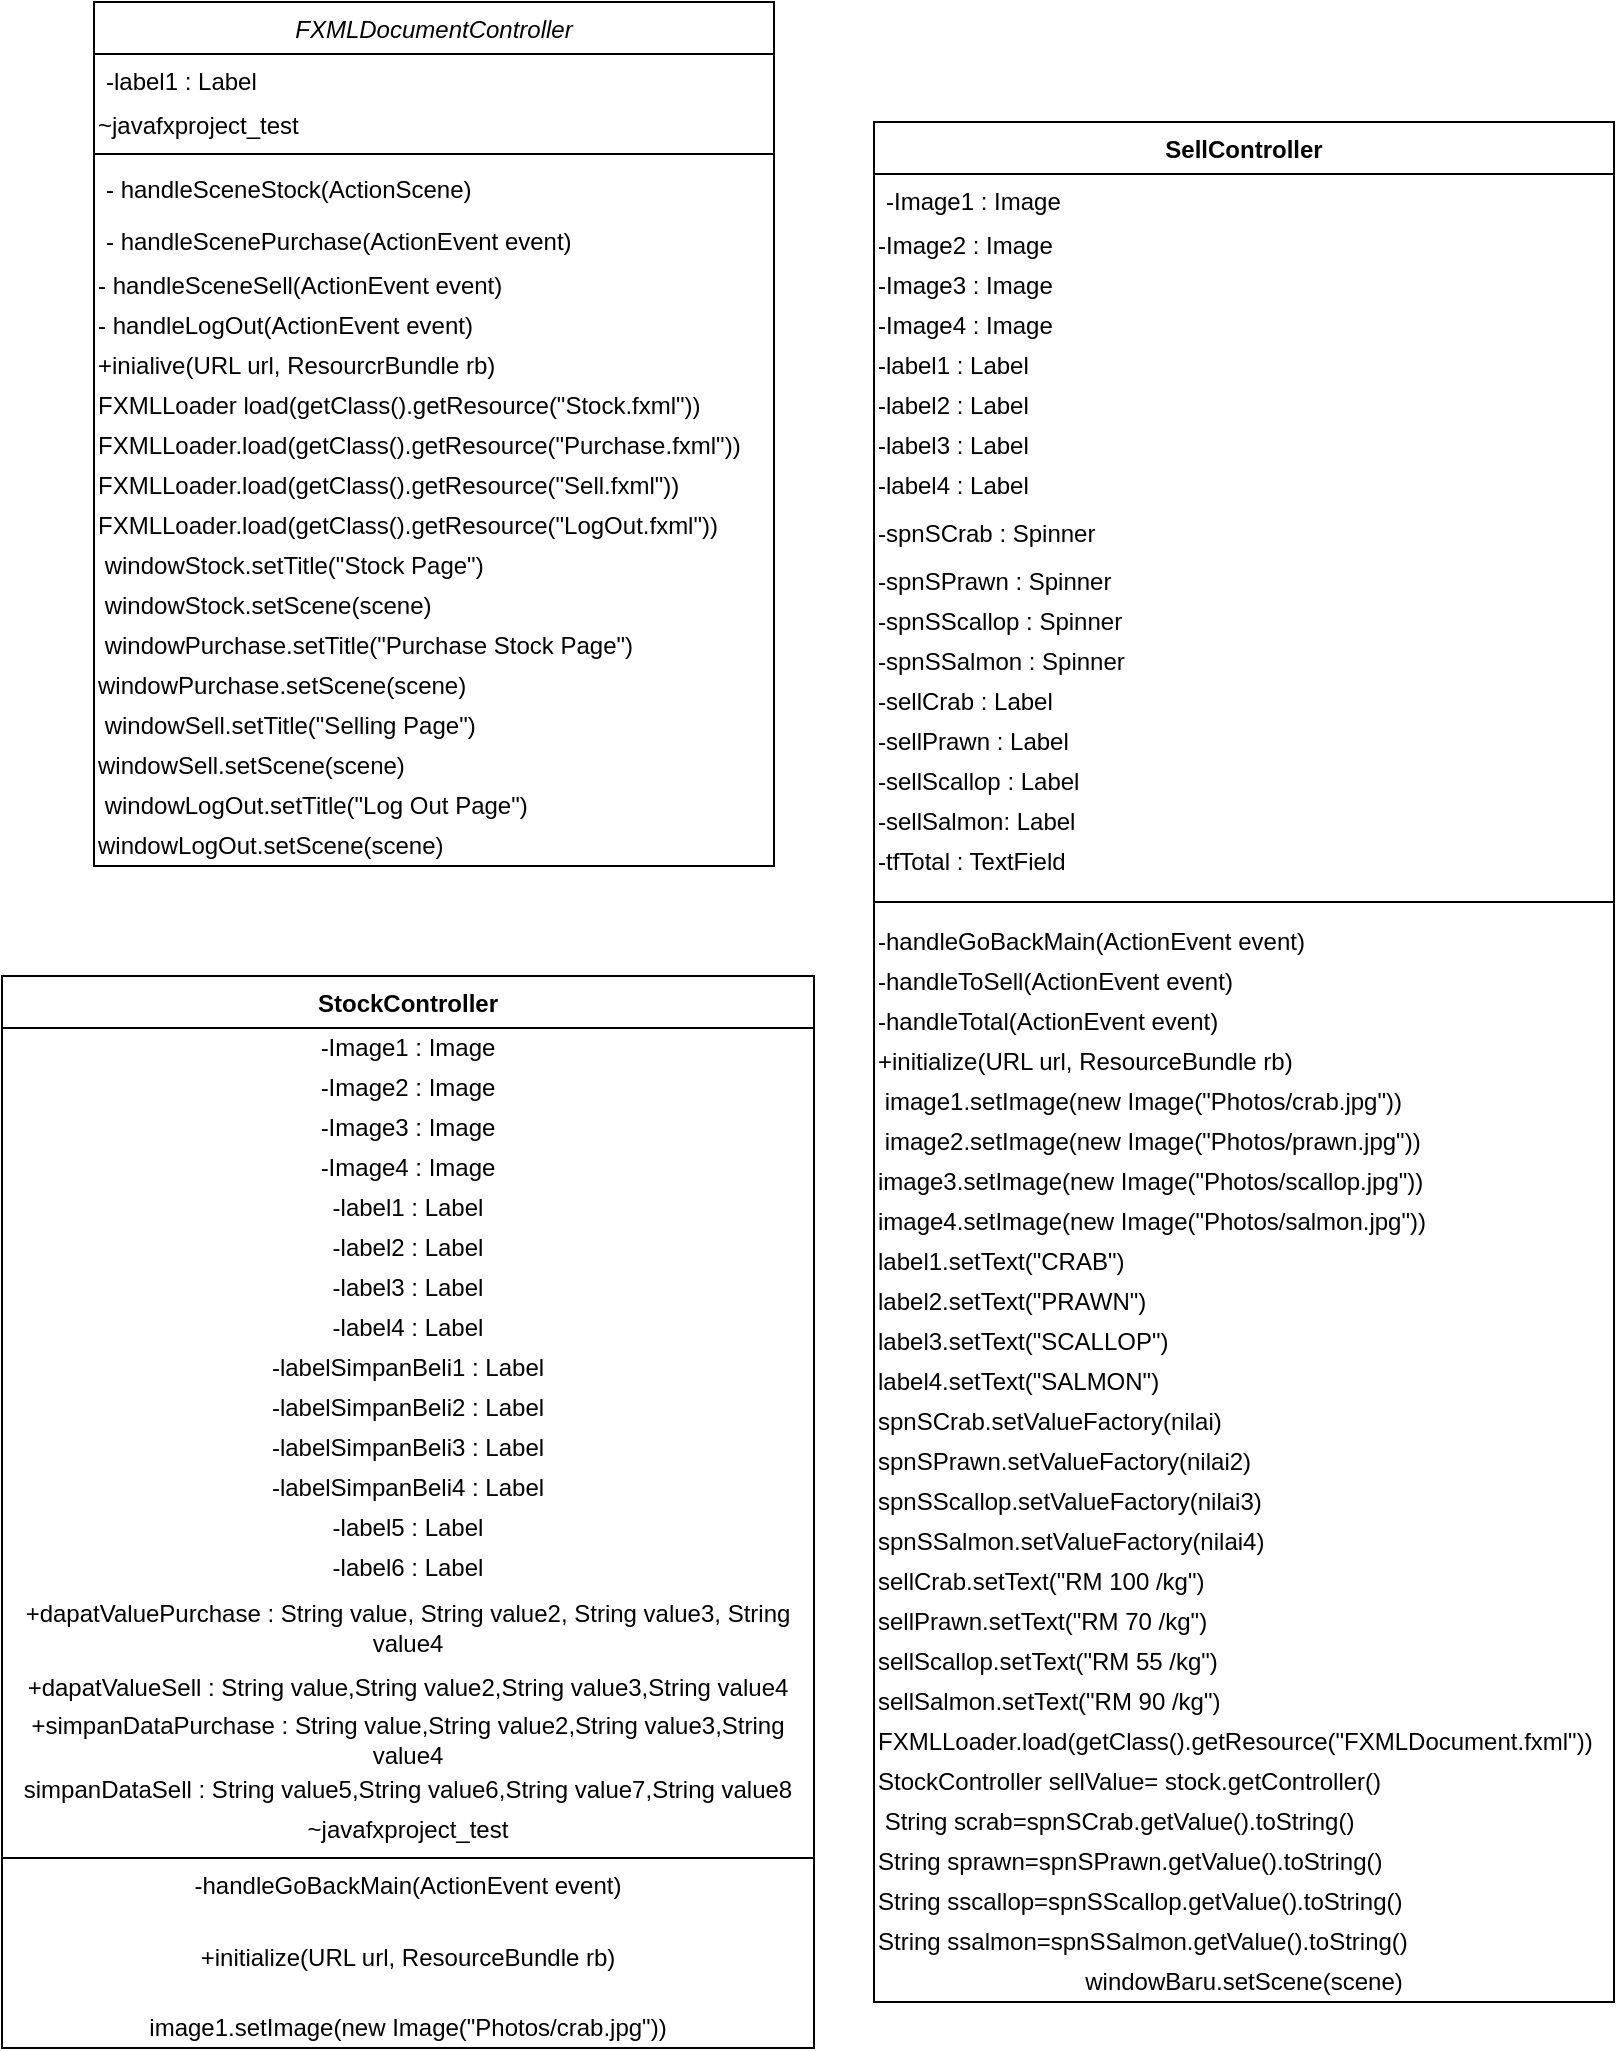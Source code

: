 <mxfile version="13.11.0" type="github">
  <diagram id="C5RBs43oDa-KdzZeNtuy" name="Page-1">
    <mxGraphModel dx="923" dy="383" grid="0" gridSize="10" guides="1" tooltips="1" connect="1" arrows="1" fold="1" page="1" pageScale="1" pageWidth="827" pageHeight="1169" math="0" shadow="0">
      <root>
        <mxCell id="WIyWlLk6GJQsqaUBKTNV-0" />
        <mxCell id="WIyWlLk6GJQsqaUBKTNV-1" parent="WIyWlLk6GJQsqaUBKTNV-0" />
        <mxCell id="zkfFHV4jXpPFQw0GAbJ--0" value="FXMLDocumentController" style="swimlane;fontStyle=2;align=center;verticalAlign=top;childLayout=stackLayout;horizontal=1;startSize=26;horizontalStack=0;resizeParent=1;resizeLast=0;collapsible=1;marginBottom=0;rounded=0;shadow=0;strokeWidth=1;" parent="WIyWlLk6GJQsqaUBKTNV-1" vertex="1">
          <mxGeometry x="50" y="30" width="340" height="432" as="geometry">
            <mxRectangle x="230" y="140" width="160" height="26" as="alternateBounds" />
          </mxGeometry>
        </mxCell>
        <mxCell id="zkfFHV4jXpPFQw0GAbJ--1" value="-label1 : Label" style="text;align=left;verticalAlign=top;spacingLeft=4;spacingRight=4;overflow=hidden;rotatable=0;points=[[0,0.5],[1,0.5]];portConstraint=eastwest;" parent="zkfFHV4jXpPFQw0GAbJ--0" vertex="1">
          <mxGeometry y="26" width="340" height="26" as="geometry" />
        </mxCell>
        <mxCell id="mfBoTMyn1f0MOg0DyIH3-140" value="~javafxproject_test" style="text;html=1;strokeColor=none;fillColor=none;align=left;verticalAlign=middle;whiteSpace=wrap;rounded=0;" vertex="1" parent="zkfFHV4jXpPFQw0GAbJ--0">
          <mxGeometry y="52" width="340" height="20" as="geometry" />
        </mxCell>
        <mxCell id="zkfFHV4jXpPFQw0GAbJ--4" value="" style="line;html=1;strokeWidth=1;align=left;verticalAlign=middle;spacingTop=-1;spacingLeft=3;spacingRight=3;rotatable=0;labelPosition=right;points=[];portConstraint=eastwest;" parent="zkfFHV4jXpPFQw0GAbJ--0" vertex="1">
          <mxGeometry y="72" width="340" height="8" as="geometry" />
        </mxCell>
        <mxCell id="zkfFHV4jXpPFQw0GAbJ--2" value="- handleSceneStock(ActionScene)" style="text;align=left;verticalAlign=top;spacingLeft=4;spacingRight=4;overflow=hidden;rotatable=0;points=[[0,0.5],[1,0.5]];portConstraint=eastwest;rounded=0;shadow=0;html=0;" parent="zkfFHV4jXpPFQw0GAbJ--0" vertex="1">
          <mxGeometry y="80" width="340" height="26" as="geometry" />
        </mxCell>
        <mxCell id="zkfFHV4jXpPFQw0GAbJ--3" value="- handleScenePurchase(ActionEvent event)" style="text;align=left;verticalAlign=top;spacingLeft=4;spacingRight=4;overflow=hidden;rotatable=0;points=[[0,0.5],[1,0.5]];portConstraint=eastwest;rounded=0;shadow=0;html=0;" parent="zkfFHV4jXpPFQw0GAbJ--0" vertex="1">
          <mxGeometry y="106" width="340" height="26" as="geometry" />
        </mxCell>
        <mxCell id="mfBoTMyn1f0MOg0DyIH3-3" value="&lt;span&gt;- handleSceneSell(ActionEvent event)&lt;/span&gt;" style="text;html=1;strokeColor=none;fillColor=none;align=left;verticalAlign=middle;whiteSpace=wrap;rounded=0;" vertex="1" parent="zkfFHV4jXpPFQw0GAbJ--0">
          <mxGeometry y="132" width="340" height="20" as="geometry" />
        </mxCell>
        <mxCell id="mfBoTMyn1f0MOg0DyIH3-4" value="- handleLogOut(ActionEvent event)&amp;nbsp;" style="text;html=1;strokeColor=none;fillColor=none;align=left;verticalAlign=middle;whiteSpace=wrap;rounded=0;" vertex="1" parent="zkfFHV4jXpPFQw0GAbJ--0">
          <mxGeometry y="152" width="340" height="20" as="geometry" />
        </mxCell>
        <mxCell id="mfBoTMyn1f0MOg0DyIH3-5" value="+inialive(URL url, ResourcrBundle rb)" style="text;html=1;strokeColor=none;fillColor=none;align=left;verticalAlign=middle;whiteSpace=wrap;rounded=0;" vertex="1" parent="zkfFHV4jXpPFQw0GAbJ--0">
          <mxGeometry y="172" width="340" height="20" as="geometry" />
        </mxCell>
        <mxCell id="mfBoTMyn1f0MOg0DyIH3-6" value="&lt;font style=&quot;font-size: 12px&quot;&gt;FXMLLoader load(getClass().getResource(&quot;Stock.fxml&quot;))&lt;/font&gt;" style="text;html=1;strokeColor=none;fillColor=none;align=left;verticalAlign=middle;whiteSpace=wrap;rounded=0;" vertex="1" parent="zkfFHV4jXpPFQw0GAbJ--0">
          <mxGeometry y="192" width="340" height="20" as="geometry" />
        </mxCell>
        <mxCell id="mfBoTMyn1f0MOg0DyIH3-7" value="FXMLLoader.load(getClass().getResource(&quot;Purchase.fxml&quot;))" style="text;html=1;strokeColor=none;fillColor=none;align=left;verticalAlign=middle;whiteSpace=wrap;rounded=0;" vertex="1" parent="zkfFHV4jXpPFQw0GAbJ--0">
          <mxGeometry y="212" width="340" height="20" as="geometry" />
        </mxCell>
        <mxCell id="mfBoTMyn1f0MOg0DyIH3-11" value="FXMLLoader.load(getClass().getResource(&quot;Sell.fxml&quot;))" style="text;html=1;strokeColor=none;fillColor=none;align=left;verticalAlign=middle;whiteSpace=wrap;rounded=0;" vertex="1" parent="zkfFHV4jXpPFQw0GAbJ--0">
          <mxGeometry y="232" width="340" height="20" as="geometry" />
        </mxCell>
        <mxCell id="mfBoTMyn1f0MOg0DyIH3-13" value="FXMLLoader.load(getClass().getResource(&quot;LogOut.fxml&quot;))" style="text;html=1;strokeColor=none;fillColor=none;align=left;verticalAlign=middle;whiteSpace=wrap;rounded=0;" vertex="1" parent="zkfFHV4jXpPFQw0GAbJ--0">
          <mxGeometry y="252" width="340" height="20" as="geometry" />
        </mxCell>
        <mxCell id="mfBoTMyn1f0MOg0DyIH3-29" value="&amp;nbsp;windowStock.setTitle(&quot;Stock Page&quot;)" style="text;html=1;strokeColor=none;fillColor=none;align=left;verticalAlign=middle;whiteSpace=wrap;rounded=0;" vertex="1" parent="zkfFHV4jXpPFQw0GAbJ--0">
          <mxGeometry y="272" width="340" height="20" as="geometry" />
        </mxCell>
        <mxCell id="mfBoTMyn1f0MOg0DyIH3-30" value="&amp;nbsp;windowStock.setScene(scene)" style="text;html=1;strokeColor=none;fillColor=none;align=left;verticalAlign=middle;whiteSpace=wrap;rounded=0;" vertex="1" parent="zkfFHV4jXpPFQw0GAbJ--0">
          <mxGeometry y="292" width="340" height="20" as="geometry" />
        </mxCell>
        <mxCell id="mfBoTMyn1f0MOg0DyIH3-31" value="&amp;nbsp;windowPurchase.setTitle(&quot;Purchase Stock Page&quot;)" style="text;html=1;strokeColor=none;fillColor=none;align=left;verticalAlign=middle;whiteSpace=wrap;rounded=0;" vertex="1" parent="zkfFHV4jXpPFQw0GAbJ--0">
          <mxGeometry y="312" width="340" height="20" as="geometry" />
        </mxCell>
        <mxCell id="mfBoTMyn1f0MOg0DyIH3-110" value="windowPurchase.setScene(scene)" style="text;html=1;strokeColor=none;fillColor=none;align=left;verticalAlign=middle;whiteSpace=wrap;rounded=0;" vertex="1" parent="zkfFHV4jXpPFQw0GAbJ--0">
          <mxGeometry y="332" width="340" height="20" as="geometry" />
        </mxCell>
        <mxCell id="mfBoTMyn1f0MOg0DyIH3-32" value="&amp;nbsp;windowSell.setTitle(&quot;Selling Page&quot;)" style="text;html=1;strokeColor=none;fillColor=none;align=left;verticalAlign=middle;whiteSpace=wrap;rounded=0;" vertex="1" parent="zkfFHV4jXpPFQw0GAbJ--0">
          <mxGeometry y="352" width="340" height="20" as="geometry" />
        </mxCell>
        <mxCell id="mfBoTMyn1f0MOg0DyIH3-111" value="windowSell.setScene(scene)" style="text;html=1;strokeColor=none;fillColor=none;align=left;verticalAlign=middle;whiteSpace=wrap;rounded=0;" vertex="1" parent="zkfFHV4jXpPFQw0GAbJ--0">
          <mxGeometry y="372" width="340" height="20" as="geometry" />
        </mxCell>
        <mxCell id="mfBoTMyn1f0MOg0DyIH3-33" value="&amp;nbsp;windowLogOut.setTitle(&quot;Log Out Page&quot;)" style="text;html=1;strokeColor=none;fillColor=none;align=left;verticalAlign=middle;whiteSpace=wrap;rounded=0;" vertex="1" parent="zkfFHV4jXpPFQw0GAbJ--0">
          <mxGeometry y="392" width="340" height="20" as="geometry" />
        </mxCell>
        <mxCell id="mfBoTMyn1f0MOg0DyIH3-112" value="windowLogOut.setScene(scene)" style="text;html=1;strokeColor=none;fillColor=none;align=left;verticalAlign=middle;whiteSpace=wrap;rounded=0;" vertex="1" parent="zkfFHV4jXpPFQw0GAbJ--0">
          <mxGeometry y="412" width="340" height="20" as="geometry" />
        </mxCell>
        <mxCell id="mfBoTMyn1f0MOg0DyIH3-15" value="SellController" style="swimlane;fontStyle=1;align=center;verticalAlign=top;childLayout=stackLayout;horizontal=1;startSize=26;horizontalStack=0;resizeParent=1;resizeParentMax=0;resizeLast=0;collapsible=1;marginBottom=0;" vertex="1" parent="WIyWlLk6GJQsqaUBKTNV-1">
          <mxGeometry x="440" y="90" width="370" height="940" as="geometry" />
        </mxCell>
        <mxCell id="mfBoTMyn1f0MOg0DyIH3-16" value="-Image1 : Image" style="text;strokeColor=none;fillColor=none;align=left;verticalAlign=top;spacingLeft=4;spacingRight=4;overflow=hidden;rotatable=0;points=[[0,0.5],[1,0.5]];portConstraint=eastwest;" vertex="1" parent="mfBoTMyn1f0MOg0DyIH3-15">
          <mxGeometry y="26" width="370" height="26" as="geometry" />
        </mxCell>
        <mxCell id="mfBoTMyn1f0MOg0DyIH3-35" value="-Image2 : Image" style="text;html=1;strokeColor=none;fillColor=none;align=left;verticalAlign=middle;whiteSpace=wrap;rounded=0;" vertex="1" parent="mfBoTMyn1f0MOg0DyIH3-15">
          <mxGeometry y="52" width="370" height="20" as="geometry" />
        </mxCell>
        <mxCell id="mfBoTMyn1f0MOg0DyIH3-36" value="&lt;span&gt;-Image3 : Image&lt;/span&gt;" style="text;html=1;strokeColor=none;fillColor=none;align=left;verticalAlign=middle;whiteSpace=wrap;rounded=0;" vertex="1" parent="mfBoTMyn1f0MOg0DyIH3-15">
          <mxGeometry y="72" width="370" height="20" as="geometry" />
        </mxCell>
        <mxCell id="mfBoTMyn1f0MOg0DyIH3-37" value="&lt;span&gt;-Image4 : Image&lt;/span&gt;" style="text;html=1;strokeColor=none;fillColor=none;align=left;verticalAlign=middle;whiteSpace=wrap;rounded=0;" vertex="1" parent="mfBoTMyn1f0MOg0DyIH3-15">
          <mxGeometry y="92" width="370" height="20" as="geometry" />
        </mxCell>
        <mxCell id="mfBoTMyn1f0MOg0DyIH3-19" value="&lt;span&gt;-label1 : Label&lt;/span&gt;" style="text;html=1;strokeColor=none;fillColor=none;align=left;verticalAlign=middle;whiteSpace=wrap;rounded=0;" vertex="1" parent="mfBoTMyn1f0MOg0DyIH3-15">
          <mxGeometry y="112" width="370" height="20" as="geometry" />
        </mxCell>
        <mxCell id="mfBoTMyn1f0MOg0DyIH3-38" value="&lt;span&gt;-label2 : Label&lt;/span&gt;" style="text;html=1;strokeColor=none;fillColor=none;align=left;verticalAlign=middle;whiteSpace=wrap;rounded=0;" vertex="1" parent="mfBoTMyn1f0MOg0DyIH3-15">
          <mxGeometry y="132" width="370" height="20" as="geometry" />
        </mxCell>
        <mxCell id="mfBoTMyn1f0MOg0DyIH3-39" value="&lt;span&gt;-label3 : Label&lt;/span&gt;" style="text;html=1;strokeColor=none;fillColor=none;align=left;verticalAlign=middle;whiteSpace=wrap;rounded=0;" vertex="1" parent="mfBoTMyn1f0MOg0DyIH3-15">
          <mxGeometry y="152" width="370" height="20" as="geometry" />
        </mxCell>
        <mxCell id="mfBoTMyn1f0MOg0DyIH3-40" value="&lt;span&gt;-label4 : Label&lt;/span&gt;" style="text;html=1;strokeColor=none;fillColor=none;align=left;verticalAlign=middle;whiteSpace=wrap;rounded=0;" vertex="1" parent="mfBoTMyn1f0MOg0DyIH3-15">
          <mxGeometry y="172" width="370" height="20" as="geometry" />
        </mxCell>
        <mxCell id="mfBoTMyn1f0MOg0DyIH3-20" value="-spnSCrab : Spinner" style="text;html=1;strokeColor=none;fillColor=none;align=left;verticalAlign=middle;whiteSpace=wrap;rounded=0;" vertex="1" parent="mfBoTMyn1f0MOg0DyIH3-15">
          <mxGeometry y="192" width="370" height="28" as="geometry" />
        </mxCell>
        <mxCell id="mfBoTMyn1f0MOg0DyIH3-41" value="&lt;span&gt;-spnSPrawn : Spinner&lt;/span&gt;" style="text;html=1;strokeColor=none;fillColor=none;align=left;verticalAlign=middle;whiteSpace=wrap;rounded=0;" vertex="1" parent="mfBoTMyn1f0MOg0DyIH3-15">
          <mxGeometry y="220" width="370" height="20" as="geometry" />
        </mxCell>
        <mxCell id="mfBoTMyn1f0MOg0DyIH3-42" value="&lt;span&gt;-spnSScallop : Spinner&lt;/span&gt;" style="text;html=1;strokeColor=none;fillColor=none;align=left;verticalAlign=middle;whiteSpace=wrap;rounded=0;" vertex="1" parent="mfBoTMyn1f0MOg0DyIH3-15">
          <mxGeometry y="240" width="370" height="20" as="geometry" />
        </mxCell>
        <mxCell id="mfBoTMyn1f0MOg0DyIH3-43" value="&lt;span&gt;-spnSSalmon : Spinner&lt;/span&gt;" style="text;html=1;strokeColor=none;fillColor=none;align=left;verticalAlign=middle;whiteSpace=wrap;rounded=0;" vertex="1" parent="mfBoTMyn1f0MOg0DyIH3-15">
          <mxGeometry y="260" width="370" height="20" as="geometry" />
        </mxCell>
        <mxCell id="mfBoTMyn1f0MOg0DyIH3-21" value="-sellCrab : Label" style="text;html=1;strokeColor=none;fillColor=none;align=left;verticalAlign=middle;whiteSpace=wrap;rounded=0;" vertex="1" parent="mfBoTMyn1f0MOg0DyIH3-15">
          <mxGeometry y="280" width="370" height="20" as="geometry" />
        </mxCell>
        <mxCell id="mfBoTMyn1f0MOg0DyIH3-44" value="&lt;span&gt;-sellPrawn : Label&lt;/span&gt;" style="text;html=1;strokeColor=none;fillColor=none;align=left;verticalAlign=middle;whiteSpace=wrap;rounded=0;" vertex="1" parent="mfBoTMyn1f0MOg0DyIH3-15">
          <mxGeometry y="300" width="370" height="20" as="geometry" />
        </mxCell>
        <mxCell id="mfBoTMyn1f0MOg0DyIH3-45" value="&lt;span&gt;-sellScallop : Label&lt;/span&gt;" style="text;html=1;strokeColor=none;fillColor=none;align=left;verticalAlign=middle;whiteSpace=wrap;rounded=0;" vertex="1" parent="mfBoTMyn1f0MOg0DyIH3-15">
          <mxGeometry y="320" width="370" height="20" as="geometry" />
        </mxCell>
        <mxCell id="mfBoTMyn1f0MOg0DyIH3-46" value="&lt;span&gt;-sellSalmon: Label&lt;/span&gt;" style="text;html=1;strokeColor=none;fillColor=none;align=left;verticalAlign=middle;whiteSpace=wrap;rounded=0;" vertex="1" parent="mfBoTMyn1f0MOg0DyIH3-15">
          <mxGeometry y="340" width="370" height="20" as="geometry" />
        </mxCell>
        <mxCell id="mfBoTMyn1f0MOg0DyIH3-22" value="-tfTotal : TextField&amp;nbsp;" style="text;html=1;strokeColor=none;fillColor=none;align=left;verticalAlign=middle;whiteSpace=wrap;rounded=0;" vertex="1" parent="mfBoTMyn1f0MOg0DyIH3-15">
          <mxGeometry y="360" width="370" height="20" as="geometry" />
        </mxCell>
        <mxCell id="mfBoTMyn1f0MOg0DyIH3-17" value="" style="line;strokeWidth=1;fillColor=none;align=left;verticalAlign=middle;spacingTop=-1;spacingLeft=3;spacingRight=3;rotatable=0;labelPosition=right;points=[];portConstraint=eastwest;" vertex="1" parent="mfBoTMyn1f0MOg0DyIH3-15">
          <mxGeometry y="380" width="370" height="20" as="geometry" />
        </mxCell>
        <mxCell id="mfBoTMyn1f0MOg0DyIH3-23" value="-handleGoBackMain(ActionEvent event)" style="text;html=1;strokeColor=none;fillColor=none;align=left;verticalAlign=middle;whiteSpace=wrap;rounded=0;" vertex="1" parent="mfBoTMyn1f0MOg0DyIH3-15">
          <mxGeometry y="400" width="370" height="20" as="geometry" />
        </mxCell>
        <mxCell id="mfBoTMyn1f0MOg0DyIH3-24" value="-handleToSell(ActionEvent event)" style="text;html=1;strokeColor=none;fillColor=none;align=left;verticalAlign=middle;whiteSpace=wrap;rounded=0;" vertex="1" parent="mfBoTMyn1f0MOg0DyIH3-15">
          <mxGeometry y="420" width="370" height="20" as="geometry" />
        </mxCell>
        <mxCell id="mfBoTMyn1f0MOg0DyIH3-25" value="-handleTotal(ActionEvent event)" style="text;html=1;strokeColor=none;fillColor=none;align=left;verticalAlign=middle;whiteSpace=wrap;rounded=0;" vertex="1" parent="mfBoTMyn1f0MOg0DyIH3-15">
          <mxGeometry y="440" width="370" height="20" as="geometry" />
        </mxCell>
        <mxCell id="mfBoTMyn1f0MOg0DyIH3-28" value="+initialize(URL url, ResourceBundle rb)" style="text;html=1;strokeColor=none;fillColor=none;align=left;verticalAlign=middle;whiteSpace=wrap;rounded=0;" vertex="1" parent="mfBoTMyn1f0MOg0DyIH3-15">
          <mxGeometry y="460" width="370" height="20" as="geometry" />
        </mxCell>
        <mxCell id="mfBoTMyn1f0MOg0DyIH3-47" value="&amp;nbsp;image1.setImage(new Image(&quot;Photos/crab.jpg&quot;))" style="text;html=1;strokeColor=none;fillColor=none;align=left;verticalAlign=middle;whiteSpace=wrap;rounded=0;" vertex="1" parent="mfBoTMyn1f0MOg0DyIH3-15">
          <mxGeometry y="480" width="370" height="20" as="geometry" />
        </mxCell>
        <mxCell id="mfBoTMyn1f0MOg0DyIH3-49" value="&amp;nbsp;image2.setImage(new Image(&quot;Photos/prawn.jpg&quot;))" style="text;html=1;strokeColor=none;fillColor=none;align=left;verticalAlign=middle;whiteSpace=wrap;rounded=0;" vertex="1" parent="mfBoTMyn1f0MOg0DyIH3-15">
          <mxGeometry y="500" width="370" height="20" as="geometry" />
        </mxCell>
        <mxCell id="mfBoTMyn1f0MOg0DyIH3-51" value="image3.setImage(new Image(&quot;Photos/scallop.jpg&quot;))" style="text;html=1;strokeColor=none;fillColor=none;align=left;verticalAlign=middle;whiteSpace=wrap;rounded=0;" vertex="1" parent="mfBoTMyn1f0MOg0DyIH3-15">
          <mxGeometry y="520" width="370" height="20" as="geometry" />
        </mxCell>
        <mxCell id="mfBoTMyn1f0MOg0DyIH3-52" value="image4.setImage(new Image(&quot;Photos/salmon.jpg&quot;))" style="text;html=1;strokeColor=none;fillColor=none;align=left;verticalAlign=middle;whiteSpace=wrap;rounded=0;" vertex="1" parent="mfBoTMyn1f0MOg0DyIH3-15">
          <mxGeometry y="540" width="370" height="20" as="geometry" />
        </mxCell>
        <mxCell id="mfBoTMyn1f0MOg0DyIH3-53" value="label1.setText(&quot;CRAB&quot;)" style="text;html=1;strokeColor=none;fillColor=none;align=left;verticalAlign=middle;whiteSpace=wrap;rounded=0;" vertex="1" parent="mfBoTMyn1f0MOg0DyIH3-15">
          <mxGeometry y="560" width="370" height="20" as="geometry" />
        </mxCell>
        <mxCell id="mfBoTMyn1f0MOg0DyIH3-54" value="label2.setText(&quot;PRAWN&quot;)" style="text;html=1;strokeColor=none;fillColor=none;align=left;verticalAlign=middle;whiteSpace=wrap;rounded=0;" vertex="1" parent="mfBoTMyn1f0MOg0DyIH3-15">
          <mxGeometry y="580" width="370" height="20" as="geometry" />
        </mxCell>
        <mxCell id="mfBoTMyn1f0MOg0DyIH3-55" value="label3.setText(&quot;SCALLOP&quot;)" style="text;html=1;strokeColor=none;fillColor=none;align=left;verticalAlign=middle;whiteSpace=wrap;rounded=0;" vertex="1" parent="mfBoTMyn1f0MOg0DyIH3-15">
          <mxGeometry y="600" width="370" height="20" as="geometry" />
        </mxCell>
        <mxCell id="mfBoTMyn1f0MOg0DyIH3-56" value="label4.setText(&quot;SALMON&quot;)" style="text;html=1;strokeColor=none;fillColor=none;align=left;verticalAlign=middle;whiteSpace=wrap;rounded=0;" vertex="1" parent="mfBoTMyn1f0MOg0DyIH3-15">
          <mxGeometry y="620" width="370" height="20" as="geometry" />
        </mxCell>
        <mxCell id="mfBoTMyn1f0MOg0DyIH3-58" value="spnSCrab.setValueFactory(nilai)" style="text;html=1;strokeColor=none;fillColor=none;align=left;verticalAlign=middle;whiteSpace=wrap;rounded=0;" vertex="1" parent="mfBoTMyn1f0MOg0DyIH3-15">
          <mxGeometry y="640" width="370" height="20" as="geometry" />
        </mxCell>
        <mxCell id="mfBoTMyn1f0MOg0DyIH3-59" value="spnSPrawn.setValueFactory(nilai2)" style="text;html=1;strokeColor=none;fillColor=none;align=left;verticalAlign=middle;whiteSpace=wrap;rounded=0;" vertex="1" parent="mfBoTMyn1f0MOg0DyIH3-15">
          <mxGeometry y="660" width="370" height="20" as="geometry" />
        </mxCell>
        <mxCell id="mfBoTMyn1f0MOg0DyIH3-60" value="spnSScallop.setValueFactory(nilai3)" style="text;html=1;strokeColor=none;fillColor=none;align=left;verticalAlign=middle;whiteSpace=wrap;rounded=0;" vertex="1" parent="mfBoTMyn1f0MOg0DyIH3-15">
          <mxGeometry y="680" width="370" height="20" as="geometry" />
        </mxCell>
        <mxCell id="mfBoTMyn1f0MOg0DyIH3-104" value="spnSSalmon.setValueFactory(nilai4)" style="text;html=1;strokeColor=none;fillColor=none;align=left;verticalAlign=middle;whiteSpace=wrap;rounded=0;" vertex="1" parent="mfBoTMyn1f0MOg0DyIH3-15">
          <mxGeometry y="700" width="370" height="20" as="geometry" />
        </mxCell>
        <mxCell id="mfBoTMyn1f0MOg0DyIH3-61" value="sellCrab.setText(&quot;RM 100 /kg&quot;)" style="text;html=1;strokeColor=none;fillColor=none;align=left;verticalAlign=middle;whiteSpace=wrap;rounded=0;" vertex="1" parent="mfBoTMyn1f0MOg0DyIH3-15">
          <mxGeometry y="720" width="370" height="20" as="geometry" />
        </mxCell>
        <mxCell id="mfBoTMyn1f0MOg0DyIH3-99" value="sellPrawn.setText(&quot;RM 70 /kg&quot;)" style="text;html=1;strokeColor=none;fillColor=none;align=left;verticalAlign=middle;whiteSpace=wrap;rounded=0;" vertex="1" parent="mfBoTMyn1f0MOg0DyIH3-15">
          <mxGeometry y="740" width="370" height="20" as="geometry" />
        </mxCell>
        <mxCell id="mfBoTMyn1f0MOg0DyIH3-100" value="sellScallop.setText(&quot;RM 55 /kg&quot;)" style="text;html=1;strokeColor=none;fillColor=none;align=left;verticalAlign=middle;whiteSpace=wrap;rounded=0;" vertex="1" parent="mfBoTMyn1f0MOg0DyIH3-15">
          <mxGeometry y="760" width="370" height="20" as="geometry" />
        </mxCell>
        <mxCell id="mfBoTMyn1f0MOg0DyIH3-103" value="sellSalmon.setText(&quot;RM 90 /kg&quot;)" style="text;html=1;strokeColor=none;fillColor=none;align=left;verticalAlign=middle;whiteSpace=wrap;rounded=0;" vertex="1" parent="mfBoTMyn1f0MOg0DyIH3-15">
          <mxGeometry y="780" width="370" height="20" as="geometry" />
        </mxCell>
        <mxCell id="mfBoTMyn1f0MOg0DyIH3-107" value="FXMLLoader.load(getClass().getResource(&quot;FXMLDocument.fxml&quot;))" style="text;html=1;strokeColor=none;fillColor=none;align=left;verticalAlign=middle;whiteSpace=wrap;rounded=0;" vertex="1" parent="mfBoTMyn1f0MOg0DyIH3-15">
          <mxGeometry y="800" width="370" height="20" as="geometry" />
        </mxCell>
        <mxCell id="mfBoTMyn1f0MOg0DyIH3-108" value="StockController sellValue= stock.getController()" style="text;html=1;strokeColor=none;fillColor=none;align=left;verticalAlign=middle;whiteSpace=wrap;rounded=0;" vertex="1" parent="mfBoTMyn1f0MOg0DyIH3-15">
          <mxGeometry y="820" width="370" height="20" as="geometry" />
        </mxCell>
        <mxCell id="mfBoTMyn1f0MOg0DyIH3-109" value="&amp;nbsp;String scrab=spnSCrab.getValue().toString()" style="text;html=1;strokeColor=none;fillColor=none;align=left;verticalAlign=middle;whiteSpace=wrap;rounded=0;" vertex="1" parent="mfBoTMyn1f0MOg0DyIH3-15">
          <mxGeometry y="840" width="370" height="20" as="geometry" />
        </mxCell>
        <mxCell id="mfBoTMyn1f0MOg0DyIH3-114" value="String sprawn=spnSPrawn.getValue().toString()" style="text;html=1;strokeColor=none;fillColor=none;align=left;verticalAlign=middle;whiteSpace=wrap;rounded=0;" vertex="1" parent="mfBoTMyn1f0MOg0DyIH3-15">
          <mxGeometry y="860" width="370" height="20" as="geometry" />
        </mxCell>
        <mxCell id="mfBoTMyn1f0MOg0DyIH3-115" value="String sscallop=spnSScallop.getValue().toString()" style="text;html=1;strokeColor=none;fillColor=none;align=left;verticalAlign=middle;whiteSpace=wrap;rounded=0;" vertex="1" parent="mfBoTMyn1f0MOg0DyIH3-15">
          <mxGeometry y="880" width="370" height="20" as="geometry" />
        </mxCell>
        <mxCell id="mfBoTMyn1f0MOg0DyIH3-116" value="String ssalmon=spnSSalmon.getValue().toString()" style="text;html=1;strokeColor=none;fillColor=none;align=left;verticalAlign=middle;whiteSpace=wrap;rounded=0;" vertex="1" parent="mfBoTMyn1f0MOg0DyIH3-15">
          <mxGeometry y="900" width="370" height="20" as="geometry" />
        </mxCell>
        <mxCell id="mfBoTMyn1f0MOg0DyIH3-118" value="windowBaru.setScene(scene)" style="text;html=1;strokeColor=none;fillColor=none;align=center;verticalAlign=middle;whiteSpace=wrap;rounded=0;" vertex="1" parent="mfBoTMyn1f0MOg0DyIH3-15">
          <mxGeometry y="920" width="370" height="20" as="geometry" />
        </mxCell>
        <mxCell id="mfBoTMyn1f0MOg0DyIH3-119" value="StockController" style="swimlane;fontStyle=1;align=center;verticalAlign=top;childLayout=stackLayout;horizontal=1;startSize=26;horizontalStack=0;resizeParent=1;resizeParentMax=0;resizeLast=0;collapsible=1;marginBottom=0;" vertex="1" parent="WIyWlLk6GJQsqaUBKTNV-1">
          <mxGeometry x="4" y="517" width="406" height="536" as="geometry" />
        </mxCell>
        <mxCell id="mfBoTMyn1f0MOg0DyIH3-123" value="&lt;span style=&quot;text-align: left&quot;&gt;-Image1 : Image&lt;/span&gt;" style="text;html=1;strokeColor=none;fillColor=none;align=center;verticalAlign=middle;whiteSpace=wrap;rounded=0;" vertex="1" parent="mfBoTMyn1f0MOg0DyIH3-119">
          <mxGeometry y="26" width="406" height="20" as="geometry" />
        </mxCell>
        <mxCell id="mfBoTMyn1f0MOg0DyIH3-124" value="&lt;span style=&quot;text-align: left&quot;&gt;-Image2 : Image&lt;/span&gt;" style="text;html=1;strokeColor=none;fillColor=none;align=center;verticalAlign=middle;whiteSpace=wrap;rounded=0;" vertex="1" parent="mfBoTMyn1f0MOg0DyIH3-119">
          <mxGeometry y="46" width="406" height="20" as="geometry" />
        </mxCell>
        <mxCell id="mfBoTMyn1f0MOg0DyIH3-125" value="&lt;span style=&quot;text-align: left&quot;&gt;-Image3 : Image&lt;/span&gt;" style="text;html=1;strokeColor=none;fillColor=none;align=center;verticalAlign=middle;whiteSpace=wrap;rounded=0;" vertex="1" parent="mfBoTMyn1f0MOg0DyIH3-119">
          <mxGeometry y="66" width="406" height="20" as="geometry" />
        </mxCell>
        <mxCell id="mfBoTMyn1f0MOg0DyIH3-126" value="&lt;span style=&quot;text-align: left&quot;&gt;-Image4 : Image&lt;/span&gt;" style="text;html=1;strokeColor=none;fillColor=none;align=center;verticalAlign=middle;whiteSpace=wrap;rounded=0;" vertex="1" parent="mfBoTMyn1f0MOg0DyIH3-119">
          <mxGeometry y="86" width="406" height="20" as="geometry" />
        </mxCell>
        <mxCell id="mfBoTMyn1f0MOg0DyIH3-127" value="&lt;span style=&quot;text-align: left&quot;&gt;-label1 : Label&lt;/span&gt;" style="text;html=1;strokeColor=none;fillColor=none;align=center;verticalAlign=middle;whiteSpace=wrap;rounded=0;" vertex="1" parent="mfBoTMyn1f0MOg0DyIH3-119">
          <mxGeometry y="106" width="406" height="20" as="geometry" />
        </mxCell>
        <mxCell id="mfBoTMyn1f0MOg0DyIH3-128" value="&lt;span style=&quot;text-align: left&quot;&gt;-label2 : Label&lt;/span&gt;" style="text;html=1;strokeColor=none;fillColor=none;align=center;verticalAlign=middle;whiteSpace=wrap;rounded=0;" vertex="1" parent="mfBoTMyn1f0MOg0DyIH3-119">
          <mxGeometry y="126" width="406" height="20" as="geometry" />
        </mxCell>
        <mxCell id="mfBoTMyn1f0MOg0DyIH3-129" value="&lt;span style=&quot;text-align: left&quot;&gt;-label3 : Label&lt;/span&gt;" style="text;html=1;strokeColor=none;fillColor=none;align=center;verticalAlign=middle;whiteSpace=wrap;rounded=0;" vertex="1" parent="mfBoTMyn1f0MOg0DyIH3-119">
          <mxGeometry y="146" width="406" height="20" as="geometry" />
        </mxCell>
        <mxCell id="mfBoTMyn1f0MOg0DyIH3-130" value="&lt;span style=&quot;text-align: left&quot;&gt;-label4 : Label&lt;/span&gt;" style="text;html=1;strokeColor=none;fillColor=none;align=center;verticalAlign=middle;whiteSpace=wrap;rounded=0;" vertex="1" parent="mfBoTMyn1f0MOg0DyIH3-119">
          <mxGeometry y="166" width="406" height="20" as="geometry" />
        </mxCell>
        <mxCell id="mfBoTMyn1f0MOg0DyIH3-131" value="&lt;span style=&quot;text-align: left&quot;&gt;-labelSimpanBeli1&amp;nbsp;: Label&lt;/span&gt;" style="text;html=1;strokeColor=none;fillColor=none;align=center;verticalAlign=middle;whiteSpace=wrap;rounded=0;" vertex="1" parent="mfBoTMyn1f0MOg0DyIH3-119">
          <mxGeometry y="186" width="406" height="20" as="geometry" />
        </mxCell>
        <mxCell id="mfBoTMyn1f0MOg0DyIH3-133" value="&lt;span style=&quot;text-align: left&quot;&gt;-labelSimpanBeli2 : Label&lt;/span&gt;" style="text;html=1;strokeColor=none;fillColor=none;align=center;verticalAlign=middle;whiteSpace=wrap;rounded=0;" vertex="1" parent="mfBoTMyn1f0MOg0DyIH3-119">
          <mxGeometry y="206" width="406" height="20" as="geometry" />
        </mxCell>
        <mxCell id="mfBoTMyn1f0MOg0DyIH3-132" value="&lt;span style=&quot;text-align: left&quot;&gt;-labelSimpanBeli3 : Label&lt;/span&gt;" style="text;html=1;strokeColor=none;fillColor=none;align=center;verticalAlign=middle;whiteSpace=wrap;rounded=0;" vertex="1" parent="mfBoTMyn1f0MOg0DyIH3-119">
          <mxGeometry y="226" width="406" height="20" as="geometry" />
        </mxCell>
        <mxCell id="mfBoTMyn1f0MOg0DyIH3-134" value="&lt;span style=&quot;text-align: left&quot;&gt;-labelSimpanBeli4 : Label&lt;/span&gt;" style="text;html=1;strokeColor=none;fillColor=none;align=center;verticalAlign=middle;whiteSpace=wrap;rounded=0;" vertex="1" parent="mfBoTMyn1f0MOg0DyIH3-119">
          <mxGeometry y="246" width="406" height="20" as="geometry" />
        </mxCell>
        <mxCell id="mfBoTMyn1f0MOg0DyIH3-135" value="&lt;span style=&quot;text-align: left&quot;&gt;-label5&amp;nbsp;: Label&lt;/span&gt;" style="text;html=1;strokeColor=none;fillColor=none;align=center;verticalAlign=middle;whiteSpace=wrap;rounded=0;" vertex="1" parent="mfBoTMyn1f0MOg0DyIH3-119">
          <mxGeometry y="266" width="406" height="20" as="geometry" />
        </mxCell>
        <mxCell id="mfBoTMyn1f0MOg0DyIH3-136" value="&lt;span style=&quot;text-align: left&quot;&gt;-label6&amp;nbsp;: Label&lt;/span&gt;" style="text;html=1;strokeColor=none;fillColor=none;align=center;verticalAlign=middle;whiteSpace=wrap;rounded=0;" vertex="1" parent="mfBoTMyn1f0MOg0DyIH3-119">
          <mxGeometry y="286" width="406" height="20" as="geometry" />
        </mxCell>
        <mxCell id="mfBoTMyn1f0MOg0DyIH3-137" value="+dapatValuePurchase : String value, String value2, String value3, String value4" style="text;html=1;strokeColor=none;fillColor=none;align=center;verticalAlign=middle;whiteSpace=wrap;rounded=0;" vertex="1" parent="mfBoTMyn1f0MOg0DyIH3-119">
          <mxGeometry y="306" width="406" height="40" as="geometry" />
        </mxCell>
        <mxCell id="mfBoTMyn1f0MOg0DyIH3-138" value="+dapatValueSell : String value,String value2,String value3,String value4" style="text;html=1;strokeColor=none;fillColor=none;align=center;verticalAlign=middle;whiteSpace=wrap;rounded=0;" vertex="1" parent="mfBoTMyn1f0MOg0DyIH3-119">
          <mxGeometry y="346" width="406" height="20" as="geometry" />
        </mxCell>
        <mxCell id="mfBoTMyn1f0MOg0DyIH3-139" value="+simpanDataPurchase : String value,String value2,String value3,String value4" style="text;html=1;strokeColor=none;fillColor=none;align=center;verticalAlign=middle;whiteSpace=wrap;rounded=0;" vertex="1" parent="mfBoTMyn1f0MOg0DyIH3-119">
          <mxGeometry y="366" width="406" height="31" as="geometry" />
        </mxCell>
        <mxCell id="mfBoTMyn1f0MOg0DyIH3-141" value="simpanDataSell : String value5,String value6,String value7,String value8" style="text;html=1;strokeColor=none;fillColor=none;align=center;verticalAlign=middle;whiteSpace=wrap;rounded=0;" vertex="1" parent="mfBoTMyn1f0MOg0DyIH3-119">
          <mxGeometry y="397" width="406" height="20" as="geometry" />
        </mxCell>
        <mxCell id="mfBoTMyn1f0MOg0DyIH3-142" value="&lt;span style=&quot;text-align: left&quot;&gt;~javafxproject_test&lt;/span&gt;" style="text;html=1;strokeColor=none;fillColor=none;align=center;verticalAlign=middle;whiteSpace=wrap;rounded=0;" vertex="1" parent="mfBoTMyn1f0MOg0DyIH3-119">
          <mxGeometry y="417" width="406" height="20" as="geometry" />
        </mxCell>
        <mxCell id="mfBoTMyn1f0MOg0DyIH3-121" value="" style="line;strokeWidth=1;fillColor=none;align=left;verticalAlign=middle;spacingTop=-1;spacingLeft=3;spacingRight=3;rotatable=0;labelPosition=right;points=[];portConstraint=eastwest;" vertex="1" parent="mfBoTMyn1f0MOg0DyIH3-119">
          <mxGeometry y="437" width="406" height="8" as="geometry" />
        </mxCell>
        <mxCell id="mfBoTMyn1f0MOg0DyIH3-143" value="-handleGoBackMain(ActionEvent event)" style="text;html=1;strokeColor=none;fillColor=none;align=center;verticalAlign=middle;whiteSpace=wrap;rounded=0;" vertex="1" parent="mfBoTMyn1f0MOg0DyIH3-119">
          <mxGeometry y="445" width="406" height="20" as="geometry" />
        </mxCell>
        <mxCell id="mfBoTMyn1f0MOg0DyIH3-144" value="+initialize(URL url, ResourceBundle rb)" style="text;html=1;strokeColor=none;fillColor=none;align=center;verticalAlign=middle;whiteSpace=wrap;rounded=0;" vertex="1" parent="mfBoTMyn1f0MOg0DyIH3-119">
          <mxGeometry y="465" width="406" height="51" as="geometry" />
        </mxCell>
        <mxCell id="mfBoTMyn1f0MOg0DyIH3-145" value="image1.setImage(new Image(&quot;Photos/crab.jpg&quot;))" style="text;html=1;strokeColor=none;fillColor=none;align=center;verticalAlign=middle;whiteSpace=wrap;rounded=0;" vertex="1" parent="mfBoTMyn1f0MOg0DyIH3-119">
          <mxGeometry y="516" width="406" height="20" as="geometry" />
        </mxCell>
      </root>
    </mxGraphModel>
  </diagram>
</mxfile>
